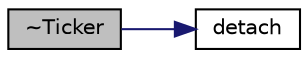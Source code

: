 digraph "~Ticker"
{
 // LATEX_PDF_SIZE
  edge [fontname="Helvetica",fontsize="10",labelfontname="Helvetica",labelfontsize="10"];
  node [fontname="Helvetica",fontsize="10",shape=record];
  rankdir="LR";
  Node1 [label="~Ticker",height=0.2,width=0.4,color="black", fillcolor="grey75", style="filled", fontcolor="black",tooltip=" "];
  Node1 -> Node2 [color="midnightblue",fontsize="10",style="solid",fontname="Helvetica"];
  Node2 [label="detach",height=0.2,width=0.4,color="black", fillcolor="white", style="filled",URL="$group__drivers.html#gac295bade8aee589f6718dfa79edc2a34",tooltip=" "];
}
